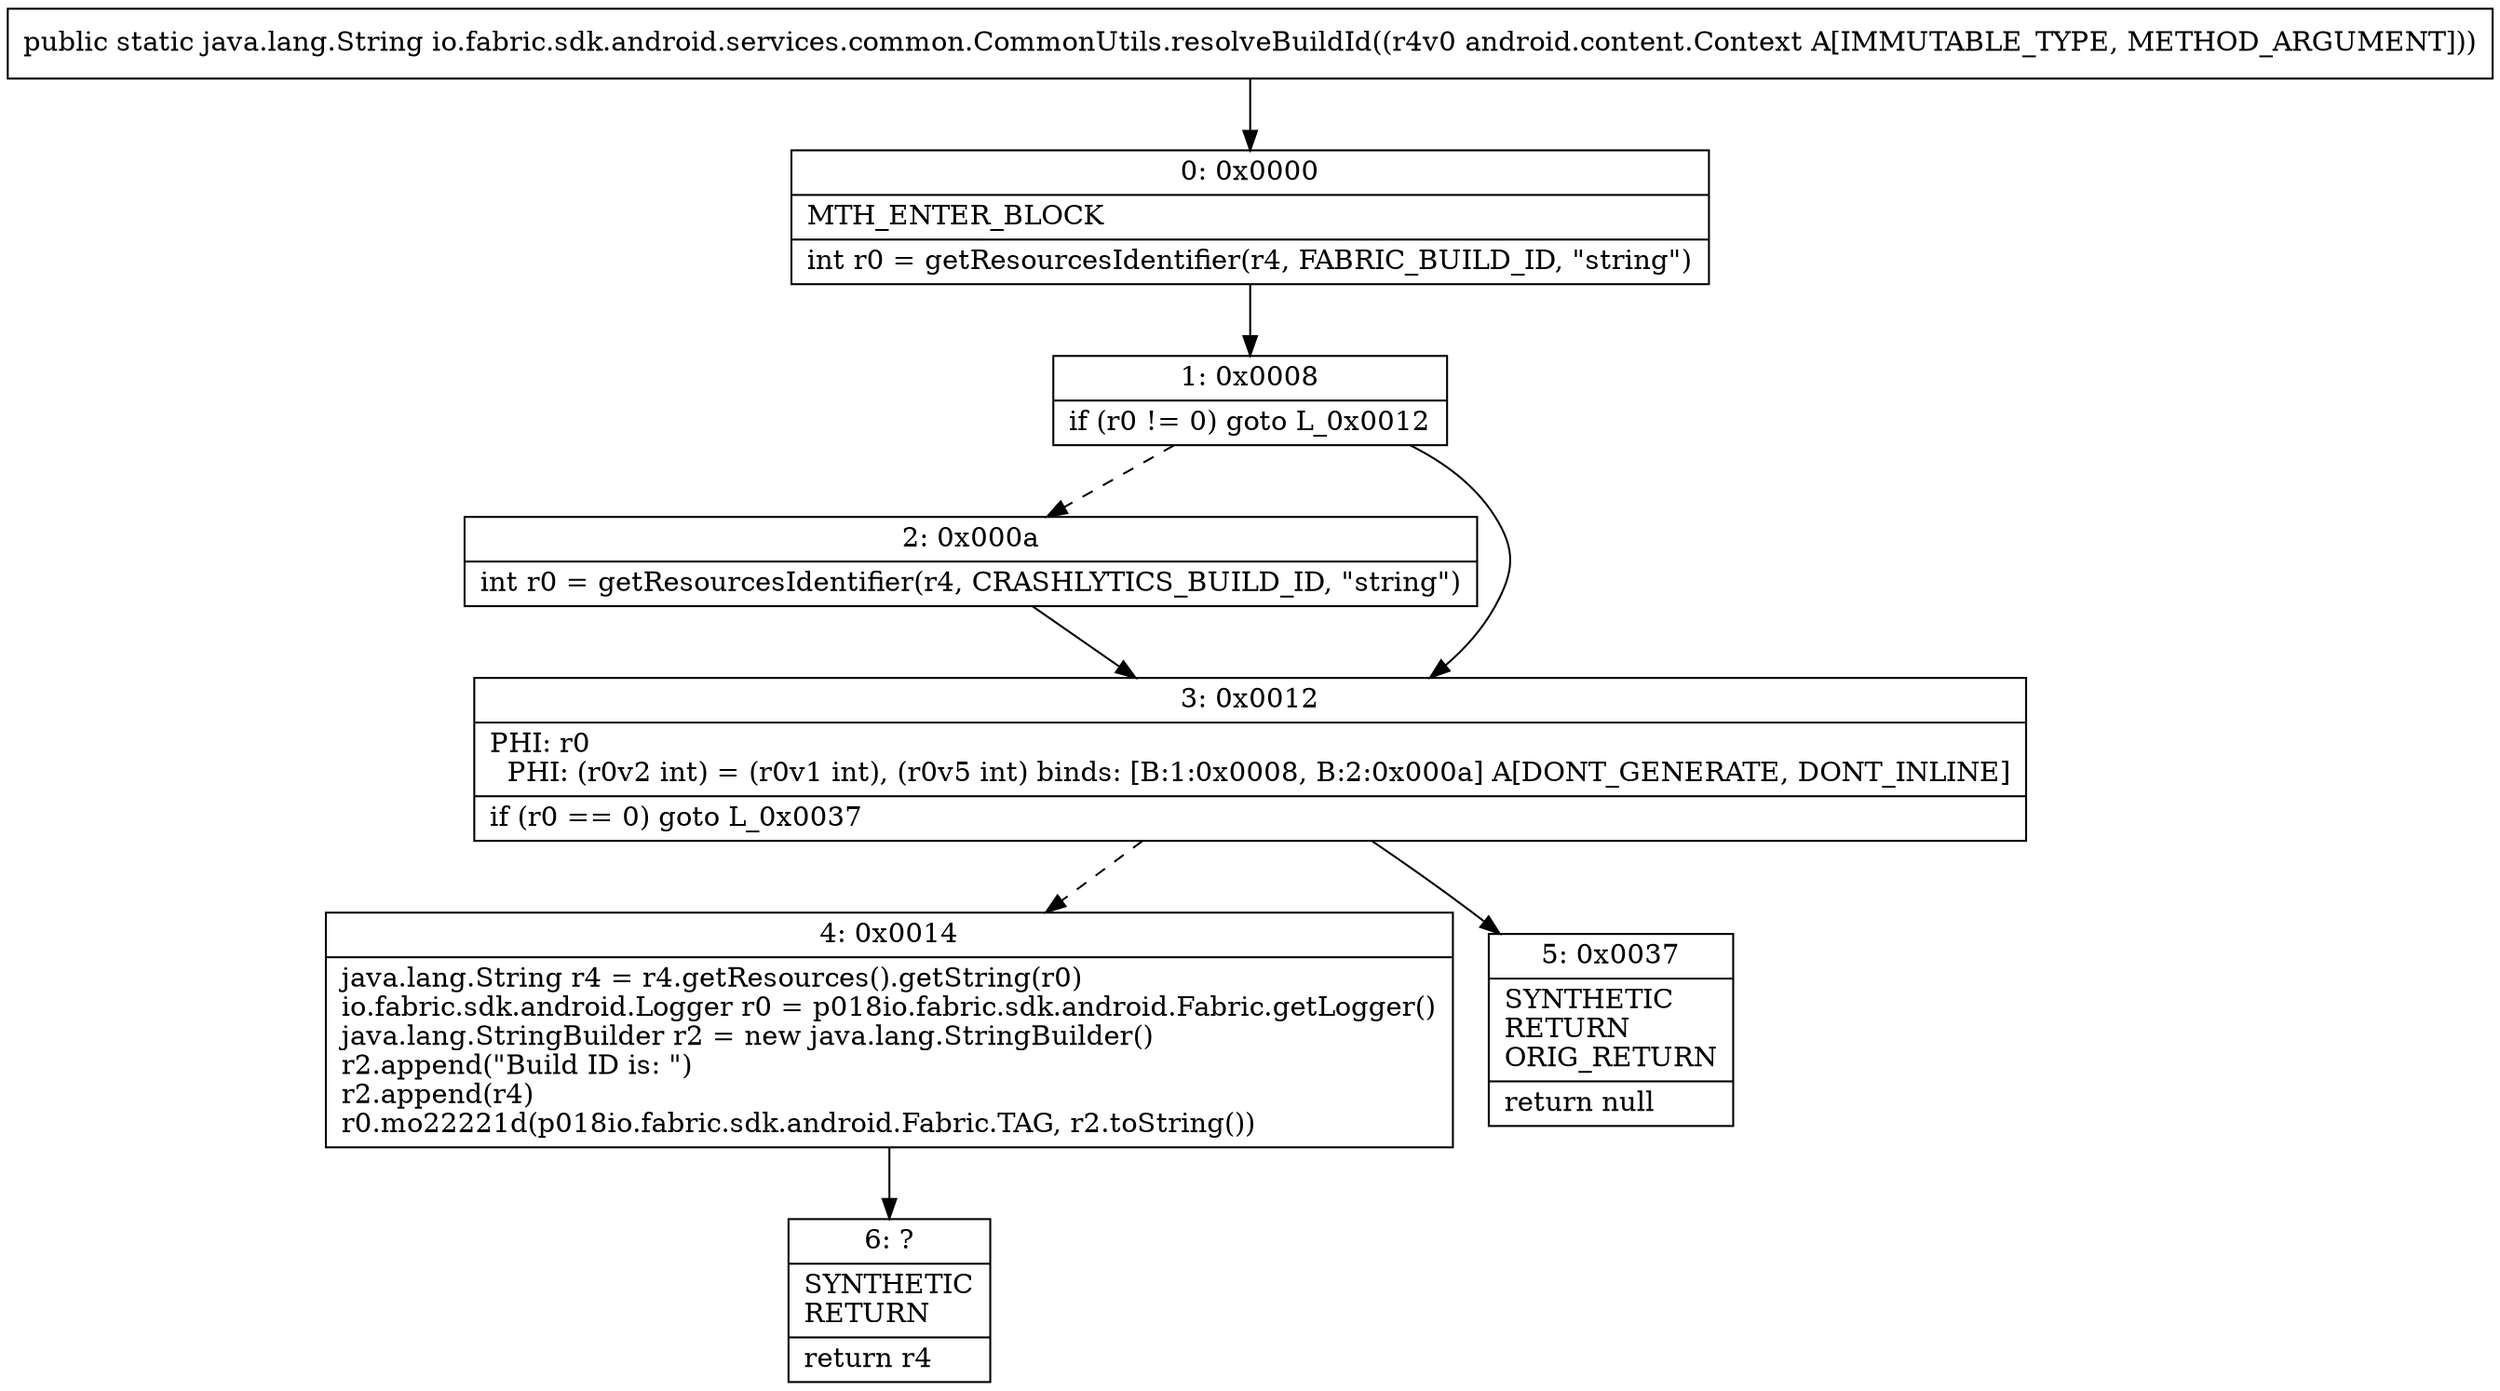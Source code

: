 digraph "CFG forio.fabric.sdk.android.services.common.CommonUtils.resolveBuildId(Landroid\/content\/Context;)Ljava\/lang\/String;" {
Node_0 [shape=record,label="{0\:\ 0x0000|MTH_ENTER_BLOCK\l|int r0 = getResourcesIdentifier(r4, FABRIC_BUILD_ID, \"string\")\l}"];
Node_1 [shape=record,label="{1\:\ 0x0008|if (r0 != 0) goto L_0x0012\l}"];
Node_2 [shape=record,label="{2\:\ 0x000a|int r0 = getResourcesIdentifier(r4, CRASHLYTICS_BUILD_ID, \"string\")\l}"];
Node_3 [shape=record,label="{3\:\ 0x0012|PHI: r0 \l  PHI: (r0v2 int) = (r0v1 int), (r0v5 int) binds: [B:1:0x0008, B:2:0x000a] A[DONT_GENERATE, DONT_INLINE]\l|if (r0 == 0) goto L_0x0037\l}"];
Node_4 [shape=record,label="{4\:\ 0x0014|java.lang.String r4 = r4.getResources().getString(r0)\lio.fabric.sdk.android.Logger r0 = p018io.fabric.sdk.android.Fabric.getLogger()\ljava.lang.StringBuilder r2 = new java.lang.StringBuilder()\lr2.append(\"Build ID is: \")\lr2.append(r4)\lr0.mo22221d(p018io.fabric.sdk.android.Fabric.TAG, r2.toString())\l}"];
Node_5 [shape=record,label="{5\:\ 0x0037|SYNTHETIC\lRETURN\lORIG_RETURN\l|return null\l}"];
Node_6 [shape=record,label="{6\:\ ?|SYNTHETIC\lRETURN\l|return r4\l}"];
MethodNode[shape=record,label="{public static java.lang.String io.fabric.sdk.android.services.common.CommonUtils.resolveBuildId((r4v0 android.content.Context A[IMMUTABLE_TYPE, METHOD_ARGUMENT])) }"];
MethodNode -> Node_0;
Node_0 -> Node_1;
Node_1 -> Node_2[style=dashed];
Node_1 -> Node_3;
Node_2 -> Node_3;
Node_3 -> Node_4[style=dashed];
Node_3 -> Node_5;
Node_4 -> Node_6;
}

